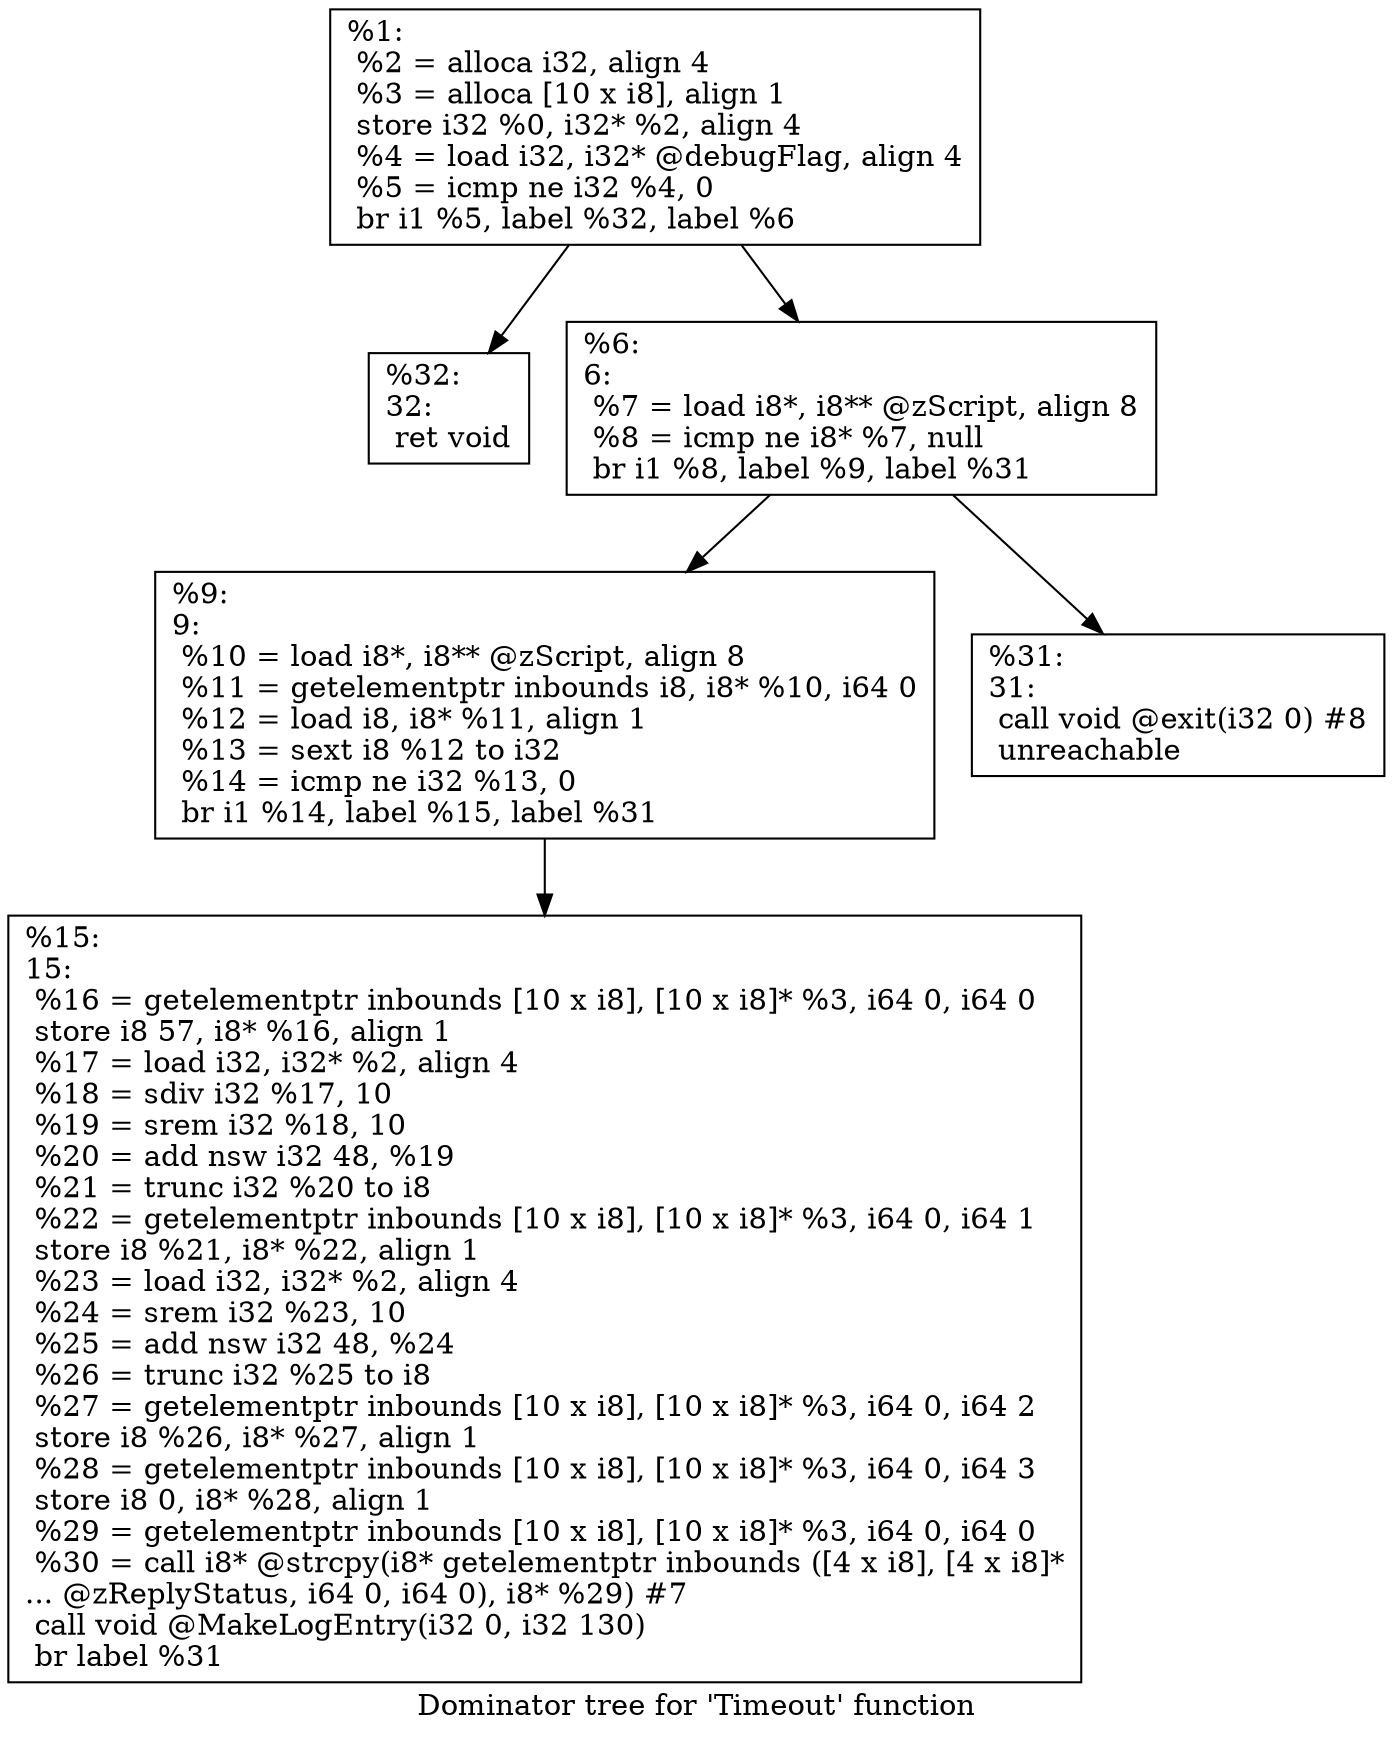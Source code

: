 digraph "Dominator tree for 'Timeout' function" {
	label="Dominator tree for 'Timeout' function";

	Node0x222dd30 [shape=record,label="{%1:\l  %2 = alloca i32, align 4\l  %3 = alloca [10 x i8], align 1\l  store i32 %0, i32* %2, align 4\l  %4 = load i32, i32* @debugFlag, align 4\l  %5 = icmp ne i32 %4, 0\l  br i1 %5, label %32, label %6\l}"];
	Node0x222dd30 -> Node0x222a0e0;
	Node0x222dd30 -> Node0x2275de0;
	Node0x222a0e0 [shape=record,label="{%32:\l32:                                               \l  ret void\l}"];
	Node0x2275de0 [shape=record,label="{%6:\l6:                                                \l  %7 = load i8*, i8** @zScript, align 8\l  %8 = icmp ne i8* %7, null\l  br i1 %8, label %9, label %31\l}"];
	Node0x2275de0 -> Node0x2252f50;
	Node0x2275de0 -> Node0x2212b40;
	Node0x2252f50 [shape=record,label="{%9:\l9:                                                \l  %10 = load i8*, i8** @zScript, align 8\l  %11 = getelementptr inbounds i8, i8* %10, i64 0\l  %12 = load i8, i8* %11, align 1\l  %13 = sext i8 %12 to i32\l  %14 = icmp ne i32 %13, 0\l  br i1 %14, label %15, label %31\l}"];
	Node0x2252f50 -> Node0x223c300;
	Node0x223c300 [shape=record,label="{%15:\l15:                                               \l  %16 = getelementptr inbounds [10 x i8], [10 x i8]* %3, i64 0, i64 0\l  store i8 57, i8* %16, align 1\l  %17 = load i32, i32* %2, align 4\l  %18 = sdiv i32 %17, 10\l  %19 = srem i32 %18, 10\l  %20 = add nsw i32 48, %19\l  %21 = trunc i32 %20 to i8\l  %22 = getelementptr inbounds [10 x i8], [10 x i8]* %3, i64 0, i64 1\l  store i8 %21, i8* %22, align 1\l  %23 = load i32, i32* %2, align 4\l  %24 = srem i32 %23, 10\l  %25 = add nsw i32 48, %24\l  %26 = trunc i32 %25 to i8\l  %27 = getelementptr inbounds [10 x i8], [10 x i8]* %3, i64 0, i64 2\l  store i8 %26, i8* %27, align 1\l  %28 = getelementptr inbounds [10 x i8], [10 x i8]* %3, i64 0, i64 3\l  store i8 0, i8* %28, align 1\l  %29 = getelementptr inbounds [10 x i8], [10 x i8]* %3, i64 0, i64 0\l  %30 = call i8* @strcpy(i8* getelementptr inbounds ([4 x i8], [4 x i8]*\l... @zReplyStatus, i64 0, i64 0), i8* %29) #7\l  call void @MakeLogEntry(i32 0, i32 130)\l  br label %31\l}"];
	Node0x2212b40 [shape=record,label="{%31:\l31:                                               \l  call void @exit(i32 0) #8\l  unreachable\l}"];
}
